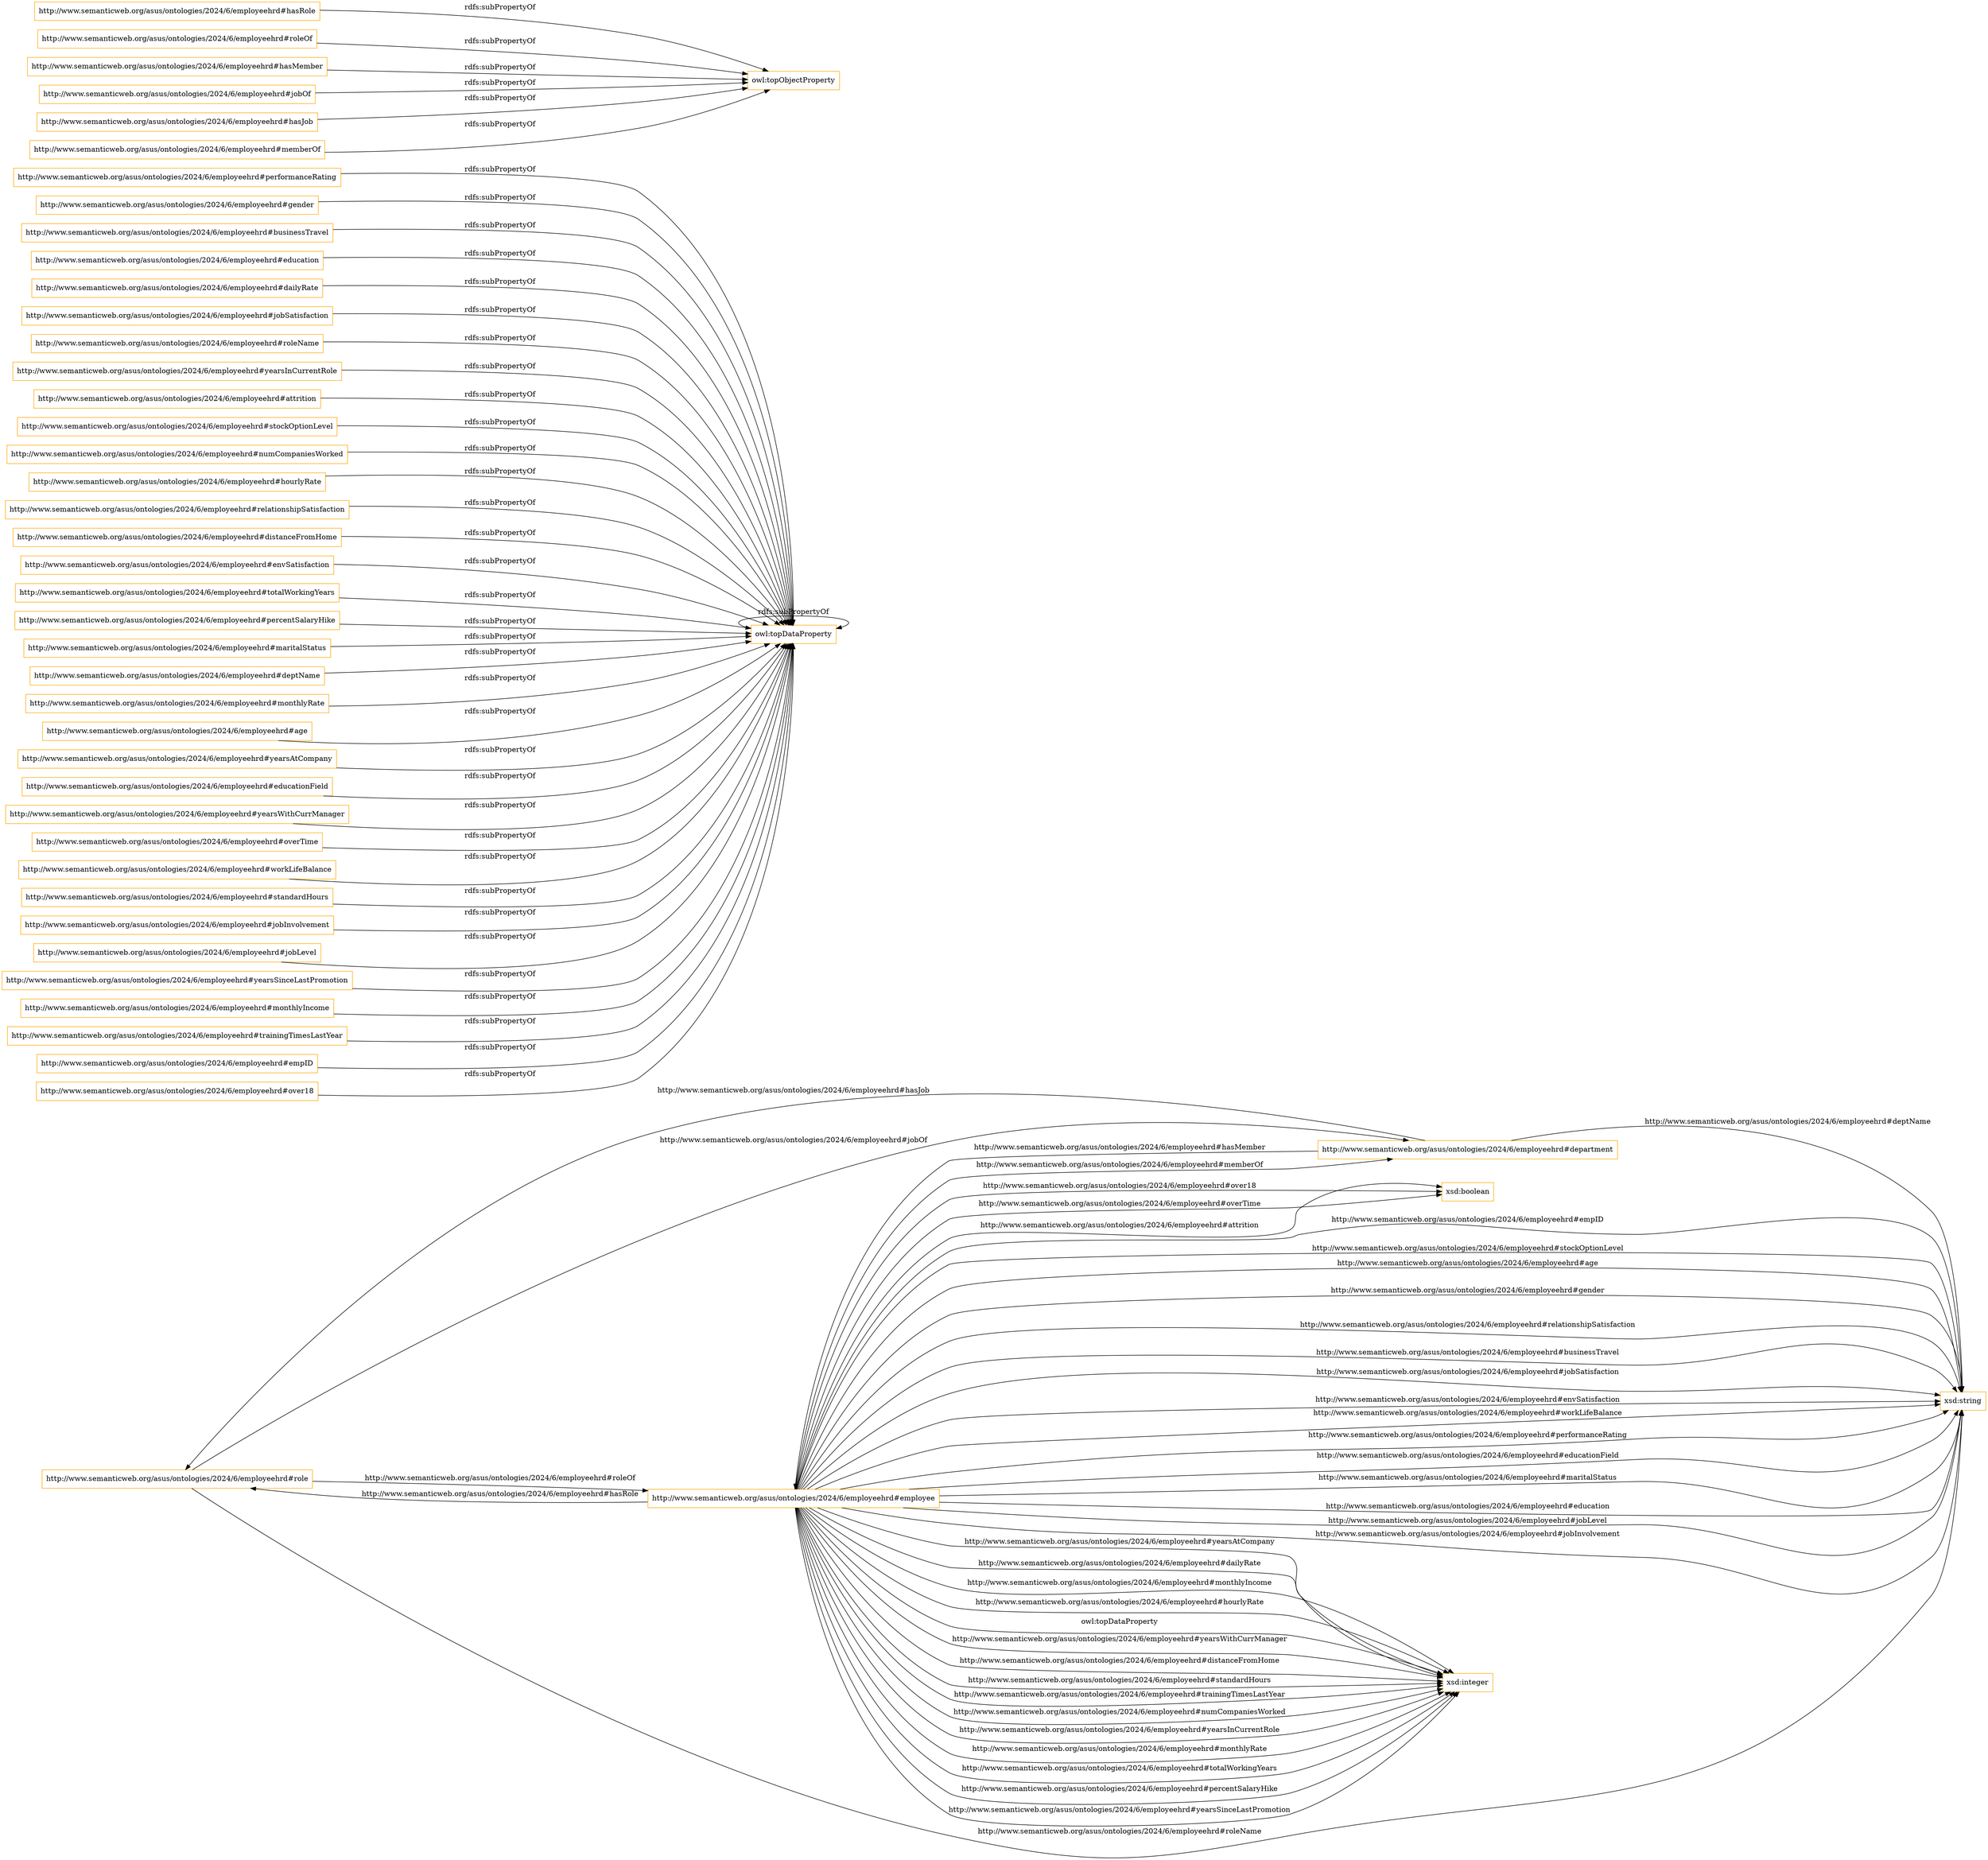 digraph ar2dtool_diagram { 
rankdir=LR;
size="1501"
node [shape = rectangle, color="orange"]; "http://www.semanticweb.org/asus/ontologies/2024/6/employeehrd#role" "http://www.semanticweb.org/asus/ontologies/2024/6/employeehrd#employee" "http://www.semanticweb.org/asus/ontologies/2024/6/employeehrd#department" ; /*classes style*/
	"http://www.semanticweb.org/asus/ontologies/2024/6/employeehrd#performanceRating" -> "owl:topDataProperty" [ label = "rdfs:subPropertyOf" ];
	"http://www.semanticweb.org/asus/ontologies/2024/6/employeehrd#gender" -> "owl:topDataProperty" [ label = "rdfs:subPropertyOf" ];
	"http://www.semanticweb.org/asus/ontologies/2024/6/employeehrd#businessTravel" -> "owl:topDataProperty" [ label = "rdfs:subPropertyOf" ];
	"http://www.semanticweb.org/asus/ontologies/2024/6/employeehrd#education" -> "owl:topDataProperty" [ label = "rdfs:subPropertyOf" ];
	"http://www.semanticweb.org/asus/ontologies/2024/6/employeehrd#dailyRate" -> "owl:topDataProperty" [ label = "rdfs:subPropertyOf" ];
	"http://www.semanticweb.org/asus/ontologies/2024/6/employeehrd#hasRole" -> "owl:topObjectProperty" [ label = "rdfs:subPropertyOf" ];
	"http://www.semanticweb.org/asus/ontologies/2024/6/employeehrd#jobSatisfaction" -> "owl:topDataProperty" [ label = "rdfs:subPropertyOf" ];
	"http://www.semanticweb.org/asus/ontologies/2024/6/employeehrd#roleName" -> "owl:topDataProperty" [ label = "rdfs:subPropertyOf" ];
	"http://www.semanticweb.org/asus/ontologies/2024/6/employeehrd#yearsInCurrentRole" -> "owl:topDataProperty" [ label = "rdfs:subPropertyOf" ];
	"http://www.semanticweb.org/asus/ontologies/2024/6/employeehrd#attrition" -> "owl:topDataProperty" [ label = "rdfs:subPropertyOf" ];
	"http://www.semanticweb.org/asus/ontologies/2024/6/employeehrd#roleOf" -> "owl:topObjectProperty" [ label = "rdfs:subPropertyOf" ];
	"http://www.semanticweb.org/asus/ontologies/2024/6/employeehrd#stockOptionLevel" -> "owl:topDataProperty" [ label = "rdfs:subPropertyOf" ];
	"http://www.semanticweb.org/asus/ontologies/2024/6/employeehrd#numCompaniesWorked" -> "owl:topDataProperty" [ label = "rdfs:subPropertyOf" ];
	"http://www.semanticweb.org/asus/ontologies/2024/6/employeehrd#hourlyRate" -> "owl:topDataProperty" [ label = "rdfs:subPropertyOf" ];
	"http://www.semanticweb.org/asus/ontologies/2024/6/employeehrd#relationshipSatisfaction" -> "owl:topDataProperty" [ label = "rdfs:subPropertyOf" ];
	"http://www.semanticweb.org/asus/ontologies/2024/6/employeehrd#distanceFromHome" -> "owl:topDataProperty" [ label = "rdfs:subPropertyOf" ];
	"http://www.semanticweb.org/asus/ontologies/2024/6/employeehrd#envSatisfaction" -> "owl:topDataProperty" [ label = "rdfs:subPropertyOf" ];
	"http://www.semanticweb.org/asus/ontologies/2024/6/employeehrd#totalWorkingYears" -> "owl:topDataProperty" [ label = "rdfs:subPropertyOf" ];
	"http://www.semanticweb.org/asus/ontologies/2024/6/employeehrd#percentSalaryHike" -> "owl:topDataProperty" [ label = "rdfs:subPropertyOf" ];
	"http://www.semanticweb.org/asus/ontologies/2024/6/employeehrd#maritalStatus" -> "owl:topDataProperty" [ label = "rdfs:subPropertyOf" ];
	"http://www.semanticweb.org/asus/ontologies/2024/6/employeehrd#deptName" -> "owl:topDataProperty" [ label = "rdfs:subPropertyOf" ];
	"http://www.semanticweb.org/asus/ontologies/2024/6/employeehrd#monthlyRate" -> "owl:topDataProperty" [ label = "rdfs:subPropertyOf" ];
	"http://www.semanticweb.org/asus/ontologies/2024/6/employeehrd#age" -> "owl:topDataProperty" [ label = "rdfs:subPropertyOf" ];
	"http://www.semanticweb.org/asus/ontologies/2024/6/employeehrd#hasMember" -> "owl:topObjectProperty" [ label = "rdfs:subPropertyOf" ];
	"http://www.semanticweb.org/asus/ontologies/2024/6/employeehrd#yearsAtCompany" -> "owl:topDataProperty" [ label = "rdfs:subPropertyOf" ];
	"http://www.semanticweb.org/asus/ontologies/2024/6/employeehrd#educationField" -> "owl:topDataProperty" [ label = "rdfs:subPropertyOf" ];
	"http://www.semanticweb.org/asus/ontologies/2024/6/employeehrd#yearsWithCurrManager" -> "owl:topDataProperty" [ label = "rdfs:subPropertyOf" ];
	"owl:topDataProperty" -> "owl:topDataProperty" [ label = "rdfs:subPropertyOf" ];
	"http://www.semanticweb.org/asus/ontologies/2024/6/employeehrd#overTime" -> "owl:topDataProperty" [ label = "rdfs:subPropertyOf" ];
	"http://www.semanticweb.org/asus/ontologies/2024/6/employeehrd#jobOf" -> "owl:topObjectProperty" [ label = "rdfs:subPropertyOf" ];
	"http://www.semanticweb.org/asus/ontologies/2024/6/employeehrd#workLifeBalance" -> "owl:topDataProperty" [ label = "rdfs:subPropertyOf" ];
	"http://www.semanticweb.org/asus/ontologies/2024/6/employeehrd#standardHours" -> "owl:topDataProperty" [ label = "rdfs:subPropertyOf" ];
	"http://www.semanticweb.org/asus/ontologies/2024/6/employeehrd#hasJob" -> "owl:topObjectProperty" [ label = "rdfs:subPropertyOf" ];
	"http://www.semanticweb.org/asus/ontologies/2024/6/employeehrd#jobInvolvement" -> "owl:topDataProperty" [ label = "rdfs:subPropertyOf" ];
	"http://www.semanticweb.org/asus/ontologies/2024/6/employeehrd#jobLevel" -> "owl:topDataProperty" [ label = "rdfs:subPropertyOf" ];
	"http://www.semanticweb.org/asus/ontologies/2024/6/employeehrd#yearsSinceLastPromotion" -> "owl:topDataProperty" [ label = "rdfs:subPropertyOf" ];
	"http://www.semanticweb.org/asus/ontologies/2024/6/employeehrd#monthlyIncome" -> "owl:topDataProperty" [ label = "rdfs:subPropertyOf" ];
	"http://www.semanticweb.org/asus/ontologies/2024/6/employeehrd#memberOf" -> "owl:topObjectProperty" [ label = "rdfs:subPropertyOf" ];
	"http://www.semanticweb.org/asus/ontologies/2024/6/employeehrd#trainingTimesLastYear" -> "owl:topDataProperty" [ label = "rdfs:subPropertyOf" ];
	"http://www.semanticweb.org/asus/ontologies/2024/6/employeehrd#empID" -> "owl:topDataProperty" [ label = "rdfs:subPropertyOf" ];
	"http://www.semanticweb.org/asus/ontologies/2024/6/employeehrd#over18" -> "owl:topDataProperty" [ label = "rdfs:subPropertyOf" ];
	"http://www.semanticweb.org/asus/ontologies/2024/6/employeehrd#role" -> "xsd:string" [ label = "http://www.semanticweb.org/asus/ontologies/2024/6/employeehrd#roleName" ];
	"http://www.semanticweb.org/asus/ontologies/2024/6/employeehrd#employee" -> "xsd:integer" [ label = "http://www.semanticweb.org/asus/ontologies/2024/6/employeehrd#yearsWithCurrManager" ];
	"http://www.semanticweb.org/asus/ontologies/2024/6/employeehrd#employee" -> "http://www.semanticweb.org/asus/ontologies/2024/6/employeehrd#department" [ label = "http://www.semanticweb.org/asus/ontologies/2024/6/employeehrd#memberOf" ];
	"http://www.semanticweb.org/asus/ontologies/2024/6/employeehrd#employee" -> "xsd:integer" [ label = "http://www.semanticweb.org/asus/ontologies/2024/6/employeehrd#distanceFromHome" ];
	"http://www.semanticweb.org/asus/ontologies/2024/6/employeehrd#employee" -> "xsd:string" [ label = "http://www.semanticweb.org/asus/ontologies/2024/6/employeehrd#empID" ];
	"http://www.semanticweb.org/asus/ontologies/2024/6/employeehrd#employee" -> "xsd:integer" [ label = "http://www.semanticweb.org/asus/ontologies/2024/6/employeehrd#standardHours" ];
	"http://www.semanticweb.org/asus/ontologies/2024/6/employeehrd#role" -> "http://www.semanticweb.org/asus/ontologies/2024/6/employeehrd#department" [ label = "http://www.semanticweb.org/asus/ontologies/2024/6/employeehrd#jobOf" ];
	"http://www.semanticweb.org/asus/ontologies/2024/6/employeehrd#employee" -> "xsd:string" [ label = "http://www.semanticweb.org/asus/ontologies/2024/6/employeehrd#stockOptionLevel" ];
	"http://www.semanticweb.org/asus/ontologies/2024/6/employeehrd#employee" -> "xsd:string" [ label = "http://www.semanticweb.org/asus/ontologies/2024/6/employeehrd#age" ];
	"http://www.semanticweb.org/asus/ontologies/2024/6/employeehrd#employee" -> "xsd:integer" [ label = "http://www.semanticweb.org/asus/ontologies/2024/6/employeehrd#trainingTimesLastYear" ];
	"http://www.semanticweb.org/asus/ontologies/2024/6/employeehrd#employee" -> "xsd:integer" [ label = "http://www.semanticweb.org/asus/ontologies/2024/6/employeehrd#numCompaniesWorked" ];
	"http://www.semanticweb.org/asus/ontologies/2024/6/employeehrd#department" -> "http://www.semanticweb.org/asus/ontologies/2024/6/employeehrd#role" [ label = "http://www.semanticweb.org/asus/ontologies/2024/6/employeehrd#hasJob" ];
	"http://www.semanticweb.org/asus/ontologies/2024/6/employeehrd#employee" -> "xsd:string" [ label = "http://www.semanticweb.org/asus/ontologies/2024/6/employeehrd#gender" ];
	"http://www.semanticweb.org/asus/ontologies/2024/6/employeehrd#employee" -> "xsd:string" [ label = "http://www.semanticweb.org/asus/ontologies/2024/6/employeehrd#relationshipSatisfaction" ];
	"http://www.semanticweb.org/asus/ontologies/2024/6/employeehrd#employee" -> "xsd:string" [ label = "http://www.semanticweb.org/asus/ontologies/2024/6/employeehrd#businessTravel" ];
	"http://www.semanticweb.org/asus/ontologies/2024/6/employeehrd#employee" -> "xsd:integer" [ label = "http://www.semanticweb.org/asus/ontologies/2024/6/employeehrd#yearsInCurrentRole" ];
	"http://www.semanticweb.org/asus/ontologies/2024/6/employeehrd#employee" -> "xsd:boolean" [ label = "http://www.semanticweb.org/asus/ontologies/2024/6/employeehrd#overTime" ];
	"http://www.semanticweb.org/asus/ontologies/2024/6/employeehrd#employee" -> "xsd:string" [ label = "http://www.semanticweb.org/asus/ontologies/2024/6/employeehrd#jobSatisfaction" ];
	"http://www.semanticweb.org/asus/ontologies/2024/6/employeehrd#employee" -> "xsd:boolean" [ label = "http://www.semanticweb.org/asus/ontologies/2024/6/employeehrd#attrition" ];
	"http://www.semanticweb.org/asus/ontologies/2024/6/employeehrd#employee" -> "xsd:string" [ label = "http://www.semanticweb.org/asus/ontologies/2024/6/employeehrd#envSatisfaction" ];
	"http://www.semanticweb.org/asus/ontologies/2024/6/employeehrd#employee" -> "http://www.semanticweb.org/asus/ontologies/2024/6/employeehrd#role" [ label = "http://www.semanticweb.org/asus/ontologies/2024/6/employeehrd#hasRole" ];
	"http://www.semanticweb.org/asus/ontologies/2024/6/employeehrd#department" -> "http://www.semanticweb.org/asus/ontologies/2024/6/employeehrd#employee" [ label = "http://www.semanticweb.org/asus/ontologies/2024/6/employeehrd#hasMember" ];
	"http://www.semanticweb.org/asus/ontologies/2024/6/employeehrd#employee" -> "xsd:boolean" [ label = "http://www.semanticweb.org/asus/ontologies/2024/6/employeehrd#over18" ];
	"http://www.semanticweb.org/asus/ontologies/2024/6/employeehrd#employee" -> "xsd:integer" [ label = "http://www.semanticweb.org/asus/ontologies/2024/6/employeehrd#monthlyRate" ];
	"http://www.semanticweb.org/asus/ontologies/2024/6/employeehrd#employee" -> "xsd:integer" [ label = "http://www.semanticweb.org/asus/ontologies/2024/6/employeehrd#totalWorkingYears" ];
	"http://www.semanticweb.org/asus/ontologies/2024/6/employeehrd#employee" -> "xsd:string" [ label = "http://www.semanticweb.org/asus/ontologies/2024/6/employeehrd#workLifeBalance" ];
	"http://www.semanticweb.org/asus/ontologies/2024/6/employeehrd#employee" -> "xsd:integer" [ label = "http://www.semanticweb.org/asus/ontologies/2024/6/employeehrd#percentSalaryHike" ];
	"http://www.semanticweb.org/asus/ontologies/2024/6/employeehrd#employee" -> "xsd:integer" [ label = "http://www.semanticweb.org/asus/ontologies/2024/6/employeehrd#yearsSinceLastPromotion" ];
	"http://www.semanticweb.org/asus/ontologies/2024/6/employeehrd#employee" -> "xsd:string" [ label = "http://www.semanticweb.org/asus/ontologies/2024/6/employeehrd#performanceRating" ];
	"http://www.semanticweb.org/asus/ontologies/2024/6/employeehrd#employee" -> "xsd:integer" [ label = "http://www.semanticweb.org/asus/ontologies/2024/6/employeehrd#yearsAtCompany" ];
	"http://www.semanticweb.org/asus/ontologies/2024/6/employeehrd#employee" -> "xsd:integer" [ label = "http://www.semanticweb.org/asus/ontologies/2024/6/employeehrd#dailyRate" ];
	"http://www.semanticweb.org/asus/ontologies/2024/6/employeehrd#role" -> "http://www.semanticweb.org/asus/ontologies/2024/6/employeehrd#employee" [ label = "http://www.semanticweb.org/asus/ontologies/2024/6/employeehrd#roleOf" ];
	"http://www.semanticweb.org/asus/ontologies/2024/6/employeehrd#employee" -> "xsd:string" [ label = "http://www.semanticweb.org/asus/ontologies/2024/6/employeehrd#educationField" ];
	"http://www.semanticweb.org/asus/ontologies/2024/6/employeehrd#employee" -> "xsd:string" [ label = "http://www.semanticweb.org/asus/ontologies/2024/6/employeehrd#maritalStatus" ];
	"http://www.semanticweb.org/asus/ontologies/2024/6/employeehrd#employee" -> "xsd:integer" [ label = "http://www.semanticweb.org/asus/ontologies/2024/6/employeehrd#monthlyIncome" ];
	"http://www.semanticweb.org/asus/ontologies/2024/6/employeehrd#employee" -> "xsd:string" [ label = "http://www.semanticweb.org/asus/ontologies/2024/6/employeehrd#education" ];
	"http://www.semanticweb.org/asus/ontologies/2024/6/employeehrd#employee" -> "xsd:string" [ label = "http://www.semanticweb.org/asus/ontologies/2024/6/employeehrd#jobLevel" ];
	"http://www.semanticweb.org/asus/ontologies/2024/6/employeehrd#employee" -> "xsd:integer" [ label = "http://www.semanticweb.org/asus/ontologies/2024/6/employeehrd#hourlyRate" ];
	"http://www.semanticweb.org/asus/ontologies/2024/6/employeehrd#department" -> "xsd:string" [ label = "http://www.semanticweb.org/asus/ontologies/2024/6/employeehrd#deptName" ];
	"http://www.semanticweb.org/asus/ontologies/2024/6/employeehrd#employee" -> "xsd:integer" [ label = "owl:topDataProperty" ];
	"http://www.semanticweb.org/asus/ontologies/2024/6/employeehrd#employee" -> "xsd:string" [ label = "http://www.semanticweb.org/asus/ontologies/2024/6/employeehrd#jobInvolvement" ];

}
